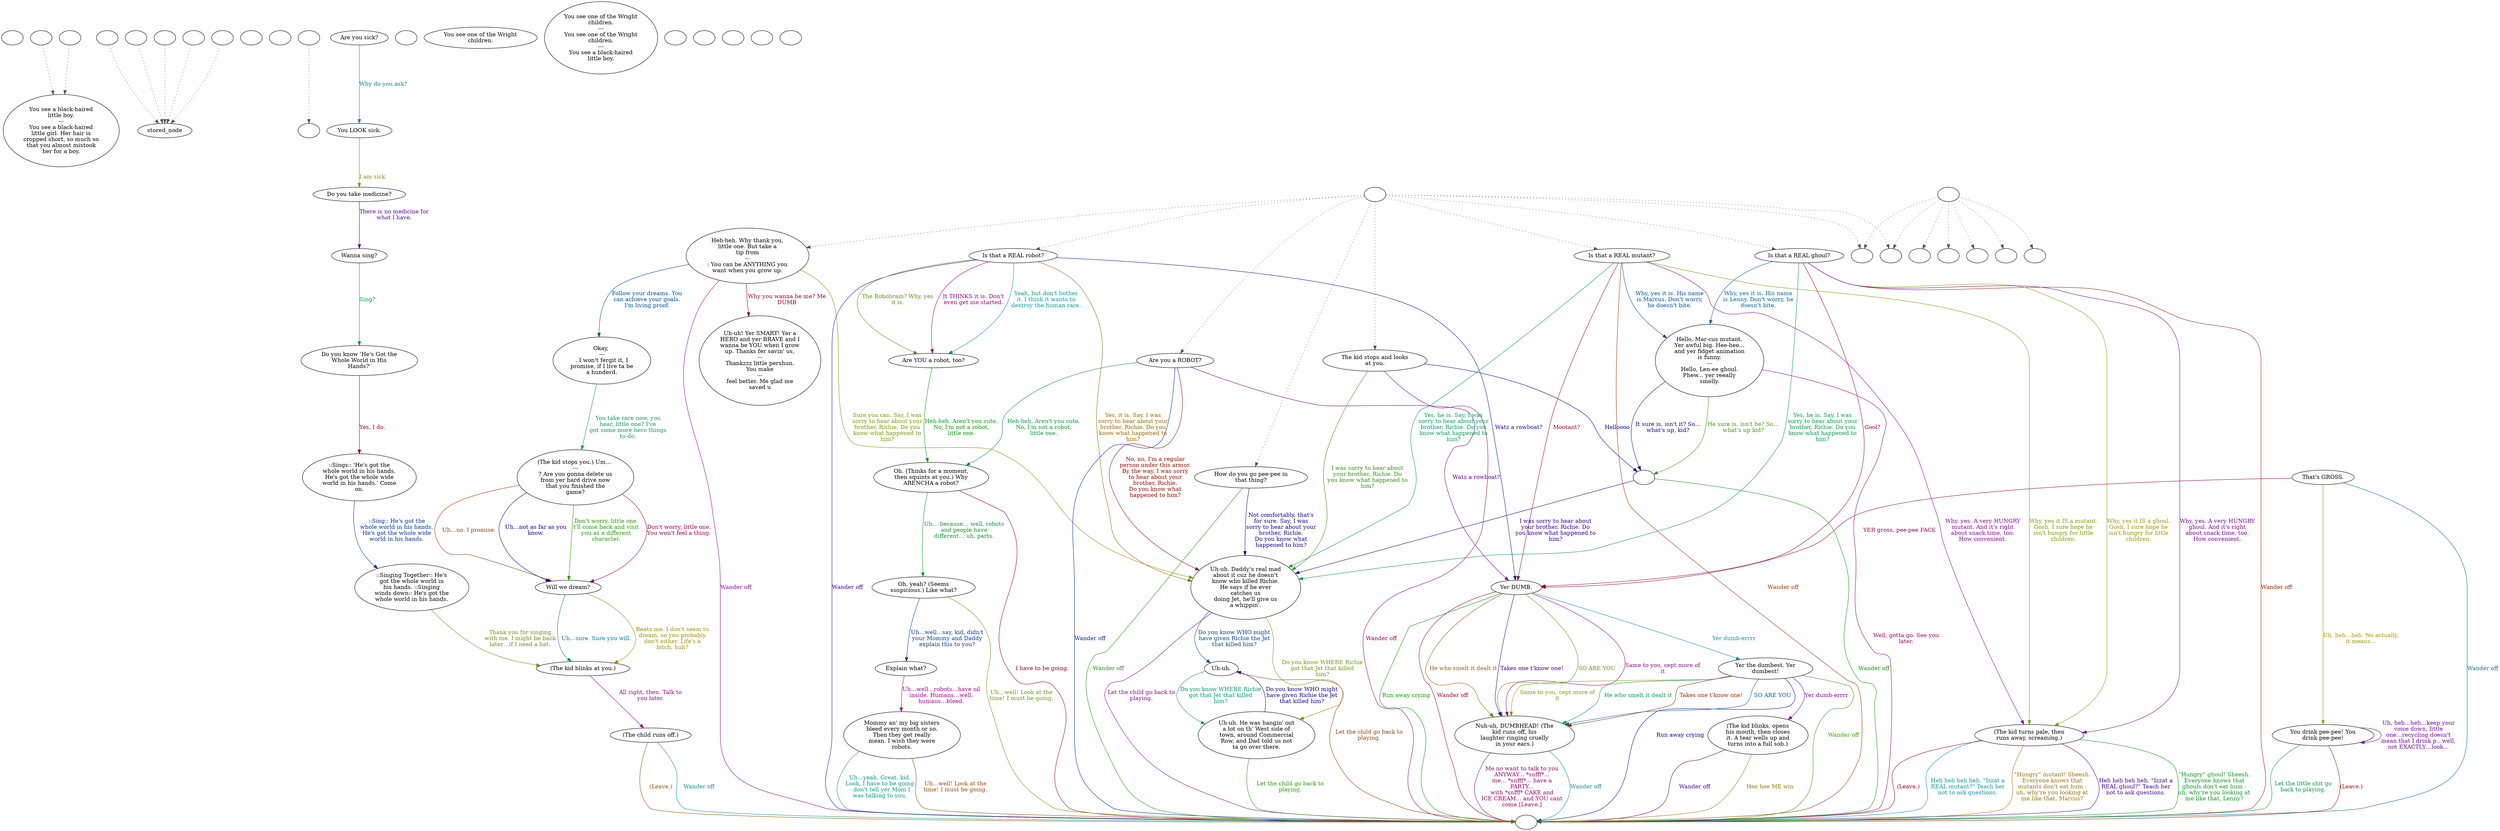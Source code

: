 digraph ncWriChi {
  "checkPartyMembersNearDoor" [style=filled       fillcolor="#FFFFFF"       color="#000000"]
  "checkPartyMembersNearDoor" [label=""]
  "ChooseFromList" [style=filled       fillcolor="#FFFFFF"       color="#000000"]
  "ChooseFromList" [label="You see a black-haired\nlittle boy.\n---\nYou see a black-haired\nlittle girl. Her hair is\ncropped short, so much so\nthat you almost mistook\nher for a boy."]
  "CLICK_PREV" [style=filled       fillcolor="#FFFFFF"       color="#000000"]
  "CLICK_PREV" -> "ChooseFromList" [style=dotted color="#555555"]
  "CLICK_PREV" [label=""]
  "CLICK_0" [style=filled       fillcolor="#FFFFFF"       color="#000000"]
  "CLICK_0" -> "stored_node" [style=dotted color="#555555"]
  "CLICK_0" [label=""]
  "CLICK_1" [style=filled       fillcolor="#FFFFFF"       color="#000000"]
  "CLICK_1" -> "stored_node" [style=dotted color="#555555"]
  "CLICK_1" [label=""]
  "CLICK_2" [style=filled       fillcolor="#FFFFFF"       color="#000000"]
  "CLICK_2" -> "stored_node" [style=dotted color="#555555"]
  "CLICK_2" [label=""]
  "CLICK_3" [style=filled       fillcolor="#FFFFFF"       color="#000000"]
  "CLICK_3" -> "stored_node" [style=dotted color="#555555"]
  "CLICK_3" [label=""]
  "CLICK_4" [style=filled       fillcolor="#FFFFFF"       color="#000000"]
  "CLICK_4" -> "stored_node" [style=dotted color="#555555"]
  "CLICK_4" [label=""]
  "CLICK_MORE" [style=filled       fillcolor="#FFFFFF"       color="#000000"]
  "CLICK_MORE" -> "ChooseFromList" [style=dotted color="#555555"]
  "CLICK_MORE" [label=""]
  "start" [style=filled       fillcolor="#FFFFFF"       color="#000000"]
  "start" [label=""]
  "critter_p_proc" [style=filled       fillcolor="#FFFFFF"       color="#000000"]
  "critter_p_proc" [label=""]
  "pickup_p_proc" [style=filled       fillcolor="#FFFFFF"       color="#000000"]
  "pickup_p_proc" -> "Node998" [style=dotted color="#555555"]
  "pickup_p_proc" [label=""]
  "talk_p_proc" [style=filled       fillcolor="#FFFFFF"       color="#000000"]
  "talk_p_proc" -> "Node010" [style=dotted color="#555555"]
  "talk_p_proc" -> "Node015" [style=dotted color="#555555"]
  "talk_p_proc" -> "Node024" [style=dotted color="#555555"]
  "talk_p_proc" -> "Node004" [style=dotted color="#555555"]
  "talk_p_proc" -> "Node005" [style=dotted color="#555555"]
  "talk_p_proc" -> "Node027" [style=dotted color="#555555"]
  "talk_p_proc" -> "Node029" [style=dotted color="#555555"]
  "talk_p_proc" -> "Node041" [style=dotted color="#555555"]
  "talk_p_proc" -> "Node030" [style=dotted color="#555555"]
  "talk_p_proc" [label=""]
  "destroy_p_proc" [style=filled       fillcolor="#FFFFFF"       color="#000000"]
  "destroy_p_proc" [label=""]
  "look_at_p_proc" [style=filled       fillcolor="#FFFFFF"       color="#000000"]
  "look_at_p_proc" [label="You see one of the Wright\nchildren."]
  "description_p_proc" [style=filled       fillcolor="#FFFFFF"       color="#000000"]
  "description_p_proc" [label="You see one of the Wright\nchildren.\n---\nYou see one of the Wright\nchildren.\n---\nYou see a black-haired\nlittle boy."]
  "use_skill_on_p_proc" [style=filled       fillcolor="#FFFFFF"       color="#000000"]
  "use_skill_on_p_proc" [label=""]
  "damage_p_proc" [style=filled       fillcolor="#FFFFFF"       color="#000000"]
  "damage_p_proc" [label=""]
  "map_enter_p_proc" [style=filled       fillcolor="#FFFFFF"       color="#000000"]
  "map_enter_p_proc" [label=""]
  "map_update_p_proc" [style=filled       fillcolor="#FFFFFF"       color="#000000"]
  "map_update_p_proc" [label=""]
  "timed_event_p_proc" [style=filled       fillcolor="#FFFFFF"       color="#000000"]
  "timed_event_p_proc" -> "Node002" [style=dotted color="#555555"]
  "timed_event_p_proc" -> "Node003" [style=dotted color="#555555"]
  "timed_event_p_proc" -> "Node004" [style=dotted color="#555555"]
  "timed_event_p_proc" -> "Node005" [style=dotted color="#555555"]
  "timed_event_p_proc" -> "Node006" [style=dotted color="#555555"]
  "timed_event_p_proc" -> "Node007" [style=dotted color="#555555"]
  "timed_event_p_proc" -> "Node008" [style=dotted color="#555555"]
  "timed_event_p_proc" [label=""]
  "Node998" [style=filled       fillcolor="#FFFFFF"       color="#000000"]
  "Node998" [label=""]
  "Node999" [style=filled       fillcolor="#FFFFFF"       color="#000000"]
  "Node999" [label=""]
  "Node002" [style=filled       fillcolor="#FFFFFF"       color="#000000"]
  "Node002" [label=""]
  "Node003" [style=filled       fillcolor="#FFFFFF"       color="#000000"]
  "Node003" [label=""]
  "Node004" [style=filled       fillcolor="#FFFFFF"       color="#000000"]
  "Node004" [label=""]
  "Node005" [style=filled       fillcolor="#FFFFFF"       color="#000000"]
  "Node005" [label=""]
  "Node006" [style=filled       fillcolor="#FFFFFF"       color="#000000"]
  "Node006" [label=""]
  "Node007" [style=filled       fillcolor="#FFFFFF"       color="#000000"]
  "Node007" [label=""]
  "Node008" [style=filled       fillcolor="#FFFFFF"       color="#000000"]
  "Node008" [label=""]
  "Node010" [style=filled       fillcolor="#FFFFFF"       color="#000000"]
  "Node010" [label="Heh-heh. Why thank you,\nlittle one. But take a\ntip from\n---\n: You can be ANYTHING you\nwant when you grow up."]
  "Node010" -> "Node011" [label="Why you wanna be me? Me\nDUMB" color="#99001A" fontcolor="#99001A"]
  "Node010" -> "Node012" [label="Follow your dreams. You\ncan achieve your goals.\nI'm living proof." color="#004799" fontcolor="#004799"]
  "Node010" -> "Node044" [label="Sure you can. Say, I was\nsorry to hear about your\nbrother, Richie. Do you\nknow what happened to\nhim?" color="#739900" fontcolor="#739900"]
  "Node010" -> "Node999" [label="Wander off" color="#920099" fontcolor="#920099"]
  "Node011" [style=filled       fillcolor="#FFFFFF"       color="#000000"]
  "Node011" [label="Uh-uh! Yer SMART! Yer a\nHERO and yer BRAVE and I\nwanna be YOU when I grow\nup. Thanks fer savin' us,\n---\nThankzzz little pershun.\nYou make\n---\nfeel better. Me glad me\nsaved u"]
  "Node012" [style=filled       fillcolor="#FFFFFF"       color="#000000"]
  "Node012" [label="Okay, \n---\n. I won't fergit it, I\npromise, if I live ta be\na hunderd."]
  "Node012" -> "Node013" [label="You take care now, you\nhear, little one? I've\ngot some more hero things\nto do." color="#009965" fontcolor="#009965"]
  "Node013" [style=filled       fillcolor="#FFFFFF"       color="#000000"]
  "Node013" [label="(The kid stops you.) Um… \n---\n? Are you gonna delete us\nfrom yer hard drive now\nthat you finished the\ngame?"]
  "Node013" -> "Node014" [label="Uh…no. I promise." color="#993900" fontcolor="#993900"]
  "Node013" -> "Node014" [label="Uh…not as far as you\nknow." color="#0C0099" fontcolor="#0C0099"]
  "Node013" -> "Node014" [label="Don't worry, little one.\nI'll come back and visit\nyou as a different\ncharacter." color="#219900" fontcolor="#219900"]
  "Node013" -> "Node014" [label="Don't worry, little one.\nYou won't feel a thing." color="#99004D" fontcolor="#99004D"]
  "Node014" [style=filled       fillcolor="#FFFFFF"       color="#000000"]
  "Node014" [label="Will we dream?"]
  "Node014" -> "Node038" [label="Uh…sure. Sure you will." color="#007A99" fontcolor="#007A99"]
  "Node014" -> "Node038" [label="Beats me. I don't seem to\ndream, so you probably\ndon't either. Life's a\nbitch, huh?" color="#998C00" fontcolor="#998C00"]
  "Node015" [style=filled       fillcolor="#FFFFFF"       color="#000000"]
  "Node015" [label="Are you a ROBOT?"]
  "Node015" -> "Node016" [label="Watz a rowboat?" color="#5F0099" fontcolor="#5F0099"]
  "Node015" -> "Node020" [label="Heh-heh. Aren't you cute.\nNo, I'm not a robot,\nlittle one." color="#009932" fontcolor="#009932"]
  "Node015" -> "Node044" [label="No, no, I'm a regular\nperson under this armor.\nBy the way, I was sorry\nto hear about your\nbrother, Richie.\nDo you know what\nhappened to him?" color="#990600" fontcolor="#990600"]
  "Node015" -> "Node999" [label="Wander off" color="#002799" fontcolor="#002799"]
  "Node016" [style=filled       fillcolor="#FFFFFF"       color="#000000"]
  "Node016" [label="Yer DUMB."]
  "Node016" -> "Node018" [label="SO ARE YOU" color="#549900" fontcolor="#549900"]
  "Node016" -> "Node018" [label="Same to you, cept more of\nit" color="#990080" fontcolor="#990080"]
  "Node016" -> "Node017" [label="Yer dumb-errrr" color="#009985" fontcolor="#009985"]
  "Node016" -> "Node018" [label="He who smelt it dealt it" color="#995800" fontcolor="#995800"]
  "Node016" -> "Node018" [label="Takes one t'know one!" color="#2C0099" fontcolor="#2C0099"]
  "Node016" -> "Node999" [label="Run away crying" color="#019900" fontcolor="#019900"]
  "Node016" -> "Node999" [label="Wander off" color="#99002E" fontcolor="#99002E"]
  "Node017" [style=filled       fillcolor="#FFFFFF"       color="#000000"]
  "Node017" [label="Yer the dumbest. Yer\ndumbest!"]
  "Node017" -> "Node018" [label="SO ARE YOU" color="#005A99" fontcolor="#005A99"]
  "Node017" -> "Node018" [label="Same to you, cept more of\nit" color="#879900" fontcolor="#879900"]
  "Node017" -> "Node019" [label="Yer dumb-errrr" color="#7F0099" fontcolor="#7F0099"]
  "Node017" -> "Node018" [label="He who smelt it dealt it" color="#009952" fontcolor="#009952"]
  "Node017" -> "Node018" [label="Takes one t'know one!" color="#992500" fontcolor="#992500"]
  "Node017" -> "Node999" [label="Run away crying" color="#000799" fontcolor="#000799"]
  "Node017" -> "Node999" [label="Wander off" color="#349900" fontcolor="#349900"]
  "Node018" [style=filled       fillcolor="#FFFFFF"       color="#000000"]
  "Node018" [label="Nuh-uh, DUMBHEAD! (The\nkid runs off, his\nlaughter ringing cruelly\nin your ears.)"]
  "Node018" -> "Node999" [label="Me no want to talk to you\nANYWAY... *snfff*...\nme... *snfff*... have a\nPARTY...\nwith *snfff* CAKE and\nICE CREAM... and YOU cant\ncome [Leave.]" color="#990061" fontcolor="#990061"]
  "Node018" -> "Node999" [label="Wander off" color="#008D99" fontcolor="#008D99"]
  "Node019" [style=filled       fillcolor="#FFFFFF"       color="#000000"]
  "Node019" [label="(The kid blinks, opens\nhis mouth, then closes\nit. A tear wells up and\nturns into a full sob.)"]
  "Node019" -> "Node999" [label="Hee hee ME win" color="#997800" fontcolor="#997800"]
  "Node019" -> "Node999" [label="Wander off" color="#4B0099" fontcolor="#4B0099"]
  "Node020" [style=filled       fillcolor="#FFFFFF"       color="#000000"]
  "Node020" [label="Oh. (Thinks for a moment,\nthen squints at you.) Why\nARENCHA a robot?"]
  "Node020" -> "Node021" [label="Uh… because… well, robots\nand people have\ndifferent… uh, parts." color="#00991F" fontcolor="#00991F"]
  "Node020" -> "Node999" [label="I have to be going." color="#99000E" fontcolor="#99000E"]
  "Node021" [style=filled       fillcolor="#FFFFFF"       color="#000000"]
  "Node021" [label="Oh, yeah? (Seems\nsuspicious.) Like what?"]
  "Node021" -> "Node022" [label="Uh…well…say, kid, didn't\nyour Mommy and Daddy\nexplain this to you?" color="#003B99" fontcolor="#003B99"]
  "Node021" -> "Node999" [label="Uh…well! Look at the\ntime! I must be going." color="#679900" fontcolor="#679900"]
  "Node022" [style=filled       fillcolor="#FFFFFF"       color="#000000"]
  "Node022" [label="Explain what?"]
  "Node022" -> "Node023" [label="Uh…well…robots…have oil\ninside. Humans…well,\nhumans…bleed." color="#990094" fontcolor="#990094"]
  "Node023" [style=filled       fillcolor="#FFFFFF"       color="#000000"]
  "Node023" [label="Mommy an' my big sisters\nbleed every month or so.\nThen they get really\nmean. I wish they were\nrobots."]
  "Node023" -> "Node999" [label="Uh…yeah. Great, kid.\nLook, I have to be going\n- don't tell yer Mom I\nwas talking to you." color="#009971" fontcolor="#009971"]
  "Node023" -> "Node999" [label="Uh…well! Look at the\ntime! I must be going." color="#994500" fontcolor="#994500"]
  "Node024" [style=filled       fillcolor="#FFFFFF"       color="#000000"]
  "Node024" [label="How do you go pee-pee in\nthat thing?"]
  "Node024" -> "Node044" [label="Not comfortably, that's\nfor sure. Say, I was\nsorry to hear about your\nbrother, Richie.\nDo you know what\nhappened to him?" color="#180099" fontcolor="#180099"]
  "Node024" -> "Node999" [label="Wander off" color="#149900" fontcolor="#149900"]
  "Node025" [style=filled       fillcolor="#FFFFFF"       color="#000000"]
  "Node025" [label="That's GROSS."]
  "Node025" -> "Node016" [label="YER gross, pee-pee FACE" color="#990041" fontcolor="#990041"]
  "Node025" -> "Node999" [label="Wander off" color="#006E99" fontcolor="#006E99"]
  "Node025" -> "Node026" [label="Uh, heh…heh. No actually,\nit means…" color="#999800" fontcolor="#999800"]
  "Node026" [style=filled       fillcolor="#FFFFFF"       color="#000000"]
  "Node026" [label="You drink pee-pee! You\ndrink pee-pee!"]
  "Node026" -> "Node026" [label="Uh, heh…heh…keep your\nvoice down, little\none…recycling doesn't\nmean that I drink p…well,\nnot EXACTLY…look…" color="#6B0099" fontcolor="#6B0099"]
  "Node026" -> "Node999" [label="Let the little shit go\nback to playing." color="#00993E" fontcolor="#00993E"]
  "Node026" -> "Node999" [label="(Leave.)" color="#991200" fontcolor="#991200"]
  "Node027" [style=filled       fillcolor="#FFFFFF"       color="#000000"]
  "Node027" [label="Is that a REAL robot?"]
  "Node027" -> "Node016" [label="Watz a rowboat?" color="#001B99" fontcolor="#001B99"]
  "Node027" -> "Node028" [label="The Robobrain? Why, yes\nit is." color="#489900" fontcolor="#489900"]
  "Node027" -> "Node028" [label="It THINKS it is. Don't\neven get me started." color="#990074" fontcolor="#990074"]
  "Node027" -> "Node028" [label="Yeah, but don't bother\nit. I think it wants to\ndestroy the human race." color="#009991" fontcolor="#009991"]
  "Node027" -> "Node044" [label="Yes, it is. Say, I was\nsorry to hear about your\nbrother, Richie. Do you\nknow what happened to\nhim?" color="#996400" fontcolor="#996400"]
  "Node027" -> "Node999" [label="Wander off" color="#380099" fontcolor="#380099"]
  "Node028" [style=filled       fillcolor="#FFFFFF"       color="#000000"]
  "Node028" [label="Are YOU a robot, too?"]
  "Node028" -> "Node020" [label="Heh-heh. Aren't you cute.\nNo, I'm not a robot,\nlittle one." color="#00990B" fontcolor="#00990B"]
  "Node029" [style=filled       fillcolor="#FFFFFF"       color="#000000"]
  "Node029" [label="Is that a REAL mutant?"]
  "Node029" -> "Node016" [label="Mootant?" color="#990021" fontcolor="#990021"]
  "Node029" -> "Node042" [label="Why, yes it is. His name\nis Marcus. Don't worry,\nhe doesn't bite." color="#004E99" fontcolor="#004E99"]
  "Node029" -> "Node043" [label="Why, yes it IS a mutant.\nGosh, I sure hope he\nisn't hungry for little\nchildren." color="#7B9900" fontcolor="#7B9900"]
  "Node029" -> "Node043" [label="Why, yes. A very HUNGRY\nmutant. And it's right\nabout snack time, too.\nHow convenient." color="#8B0099" fontcolor="#8B0099"]
  "Node029" -> "Node044" [label="Yes, he is. Say, I was\nsorry to hear about your\nbrother, Richie. Do you\nknow what happened to\nhim?" color="#00995E" fontcolor="#00995E"]
  "Node029" -> "Node999" [label="Wander off" color="#993100" fontcolor="#993100"]
  "Node030" [style=filled       fillcolor="#FFFFFF"       color="#000000"]
  "Node030" [label="The kid stops and looks\nat you."]
  "Node030" -> "Node040" [label="Helloooo" color="#050099" fontcolor="#050099"]
  "Node030" -> "Node044" [label="I was sorry to hear about\nyour brother, Richie. Do\nyou know what happened to\nhim?" color="#289900" fontcolor="#289900"]
  "Node030" -> "Node999" [label="Wander off" color="#990055" fontcolor="#990055"]
  "Node031" [style=filled       fillcolor="#FFFFFF"       color="#000000"]
  "Node031" [label="Are you sick?"]
  "Node031" -> "Node032" [label="Why do you ask?" color="#008199" fontcolor="#008199"]
  "Node032" [style=filled       fillcolor="#FFFFFF"       color="#000000"]
  "Node032" [label="You LOOK sick."]
  "Node032" -> "Node033" [label="I am sick." color="#998400" fontcolor="#998400"]
  "Node033" [style=filled       fillcolor="#FFFFFF"       color="#000000"]
  "Node033" [label="Do you take medicine?"]
  "Node033" -> "Node034" [label="There is no medicine for\nwhat I have." color="#570099" fontcolor="#570099"]
  "Node034" [style=filled       fillcolor="#FFFFFF"       color="#000000"]
  "Node034" [label="Wanna sing?"]
  "Node034" -> "Node035" [label="Sing?" color="#00992B" fontcolor="#00992B"]
  "Node035" [style=filled       fillcolor="#FFFFFF"       color="#000000"]
  "Node035" [label="Do you know 'He's Got the\nWhole World in His\nHands?'"]
  "Node035" -> "Node036" [label="Yes, I do." color="#990002" fontcolor="#990002"]
  "Node036" [style=filled       fillcolor="#FFFFFF"       color="#000000"]
  "Node036" [label="::Sings:: 'He's got the\nwhole world in his hands.\nHe's got the whole wide\nworld in his hands.' Come\non."]
  "Node036" -> "Node037" [label="::Sing:: He's got the\nwhole world in his hands.\nHe's got the whole wide\nworld in his hands." color="#002E99" fontcolor="#002E99"]
  "Node037" [style=filled       fillcolor="#FFFFFF"       color="#000000"]
  "Node037" [label="::Singing Together:: He's\ngot the whole world in\nhis hands. ::Singing\nwinds down:: He's got the\nwhole world in his hands."]
  "Node037" -> "Node038" [label="Thank you for singing\nwith me. I might be back\nlater…if I need a hat." color="#5B9900" fontcolor="#5B9900"]
  "Node038" [style=filled       fillcolor="#FFFFFF"       color="#000000"]
  "Node038" [label="(The kid blinks at you.)"]
  "Node038" -> "Node039" [label="All right, then. Talk to\nyou later." color="#990088" fontcolor="#990088"]
  "Node039" [style=filled       fillcolor="#FFFFFF"       color="#000000"]
  "Node039" [label="(The child runs off.)"]
  "Node039" -> "Node999" [label="Wander off" color="#00997E" fontcolor="#00997E"]
  "Node039" -> "Node999" [label="(Leave.)" color="#995100" fontcolor="#995100"]
  "Node040" [style=filled       fillcolor="#FFFFFF"       color="#000000"]
  "Node040" [label=""]
  "Node040" -> "Node044" [label="I was sorry to hear about\nyour brother, Richie. Do\nyou know what happened to\nhim?" color="#240099" fontcolor="#240099"]
  "Node040" -> "Node999" [label="Wander off" color="#089900" fontcolor="#089900"]
  "Node041" [style=filled       fillcolor="#FFFFFF"       color="#000000"]
  "Node041" [label="Is that a REAL ghoul?"]
  "Node041" -> "Node016" [label="Gool?" color="#990035" fontcolor="#990035"]
  "Node041" -> "Node042" [label="Why, yes it is. His name\nis Lenny. Don't worry, he\ndoesn't bite." color="#006299" fontcolor="#006299"]
  "Node041" -> "Node043" [label="Why, yes it IS a ghoul.\nGosh, I sure hope he\nisn't hungry for little\nchildren." color="#8E9900" fontcolor="#8E9900"]
  "Node041" -> "Node043" [label="Why, yes. A very HUNGRY\nghoul. And it's right\nabout snack time, too.\nHow convenient." color="#770099" fontcolor="#770099"]
  "Node041" -> "Node044" [label="Yes, he is. Say, I was\nsorry to hear about your\nbrother, Richie. Do you\nknow what happened to\nhim?" color="#00994A" fontcolor="#00994A"]
  "Node041" -> "Node999" [label="Wander off" color="#991E00" fontcolor="#991E00"]
  "Node042" [style=filled       fillcolor="#FFFFFF"       color="#000000"]
  "Node042" [label="Hello, Mar-cus mutant.\nYer awful big. Hee-hee...\nand yer fidget animation\nis funny.\n---\nHello, Len-ee ghoul.\nPhew... yer reeally\nsmelly."]
  "Node042" -> "Node040" [label="It sure is, isn't it? So…\nwhat's up, kid?" color="#000F99" fontcolor="#000F99"]
  "Node042" -> "Node040" [label="He sure is, isn't he? So…\nwhat's up kid?" color="#3C9900" fontcolor="#3C9900"]
  "Node042" -> "Node999" [label="Well, gotta go. See you\nlater." color="#990068" fontcolor="#990068"]
  "Node043" [style=filled       fillcolor="#FFFFFF"       color="#000000"]
  "Node043" [label="(The kid turns pale, then\nruns away, screaming.)"]
  "Node043" -> "Node999" [label="Heh heh heh heh. \"Izzat a\nREAL mutant?\" Teach her\nnot to ask questions." color="#009599" fontcolor="#009599"]
  "Node043" -> "Node999" [label="\"Hungry\" mutant! Sheesh.\nEveryone knows that\nmutants don't eat hum -\nuh, why're you looking at\nme like that, Marcus?" color="#997100" fontcolor="#997100"]
  "Node043" -> "Node999" [label="Heh heh heh heh. \"Izzat a\nREAL ghoul?\" Teach her\nnot to ask questions." color="#440099" fontcolor="#440099"]
  "Node043" -> "Node999" [label="\"Hungry\" ghoul! Sheesh.\nEveryone knows that\nghouls don't eat hum -\nuh, why're you looking at\nme like that, Lenny?" color="#009917" fontcolor="#009917"]
  "Node043" -> "Node999" [label="(Leave.)" color="#990015" fontcolor="#990015"]
  "Node044" [style=filled       fillcolor="#FFFFFF"       color="#000000"]
  "Node044" [label="Uh-uh. Daddy's real mad\nabout it cuz he doesn't\nknow who killed Richie.\nHe says if he ever\ncatches us\ndoing Jet, he'll give us\na whippin'."]
  "Node044" -> "Node045" [label="Do you know WHO might\nhave given Richie the Jet\nthat killed him?" color="#004299" fontcolor="#004299"]
  "Node044" -> "Node046" [label="Do you know WHERE Richie\ngot that Jet that killed\nhim?" color="#6F9900" fontcolor="#6F9900"]
  "Node044" -> "Node999" [label="Let the child go back to\nplaying." color="#970099" fontcolor="#970099"]
  "Node045" [style=filled       fillcolor="#FFFFFF"       color="#000000"]
  "Node045" [label="Uh-uh."]
  "Node045" -> "Node046" [label="Do you know WHERE Richie\ngot that Jet that killed\nhim?" color="#00996A" fontcolor="#00996A"]
  "Node045" -> "Node999" [label="Let the child go back to\nplaying." color="#993D00" fontcolor="#993D00"]
  "Node046" [style=filled       fillcolor="#FFFFFF"       color="#000000"]
  "Node046" [label="Uh-uh. He was hangin' out\na lot on th' West side of\ntown, around Commercial\nRow, and Dad told us not\nta go over there."]
  "Node046" -> "Node045" [label="Do you know WHO might\nhave given Richie the Jet\nthat killed him?" color="#110099" fontcolor="#110099"]
  "Node046" -> "Node999" [label="Let the child go back to\nplaying." color="#1C9900" fontcolor="#1C9900"]
  "push_p_proc" [style=filled       fillcolor="#FFFFFF"       color="#000000"]
  "push_p_proc" [label=""]
}